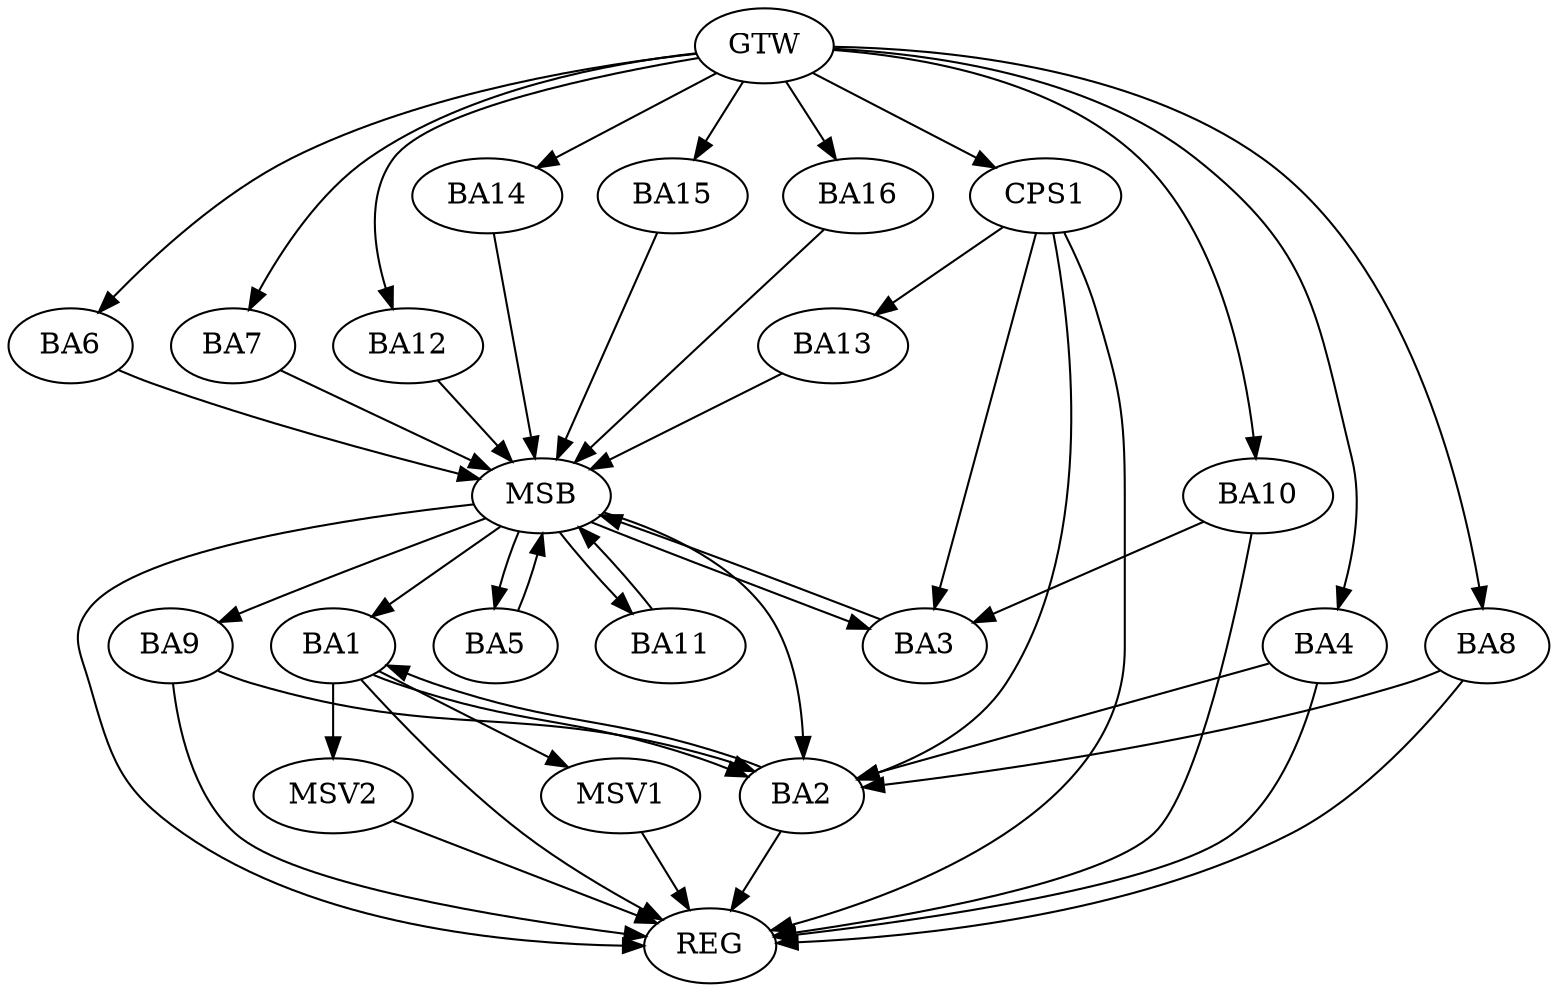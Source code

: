 strict digraph G {
  BA1 [ label="BA1" ];
  BA2 [ label="BA2" ];
  BA3 [ label="BA3" ];
  BA4 [ label="BA4" ];
  BA5 [ label="BA5" ];
  BA6 [ label="BA6" ];
  BA7 [ label="BA7" ];
  BA8 [ label="BA8" ];
  BA9 [ label="BA9" ];
  BA10 [ label="BA10" ];
  BA11 [ label="BA11" ];
  BA12 [ label="BA12" ];
  BA13 [ label="BA13" ];
  BA14 [ label="BA14" ];
  BA15 [ label="BA15" ];
  BA16 [ label="BA16" ];
  CPS1 [ label="CPS1" ];
  GTW [ label="GTW" ];
  REG [ label="REG" ];
  MSB [ label="MSB" ];
  MSV1 [ label="MSV1" ];
  MSV2 [ label="MSV2" ];
  BA1 -> BA2;
  BA2 -> BA1;
  BA4 -> BA2;
  BA8 -> BA2;
  BA9 -> BA2;
  BA10 -> BA3;
  CPS1 -> BA13;
  CPS1 -> BA3;
  CPS1 -> BA2;
  GTW -> BA4;
  GTW -> BA6;
  GTW -> BA7;
  GTW -> BA8;
  GTW -> BA10;
  GTW -> BA12;
  GTW -> BA14;
  GTW -> BA15;
  GTW -> BA16;
  GTW -> CPS1;
  BA1 -> REG;
  BA2 -> REG;
  BA4 -> REG;
  BA8 -> REG;
  BA9 -> REG;
  BA10 -> REG;
  CPS1 -> REG;
  BA3 -> MSB;
  MSB -> BA1;
  MSB -> REG;
  BA5 -> MSB;
  MSB -> BA2;
  BA6 -> MSB;
  BA7 -> MSB;
  BA11 -> MSB;
  BA12 -> MSB;
  MSB -> BA11;
  BA13 -> MSB;
  BA14 -> MSB;
  MSB -> BA5;
  BA15 -> MSB;
  MSB -> BA9;
  BA16 -> MSB;
  MSB -> BA3;
  BA1 -> MSV1;
  BA1 -> MSV2;
  MSV1 -> REG;
  MSV2 -> REG;
}
